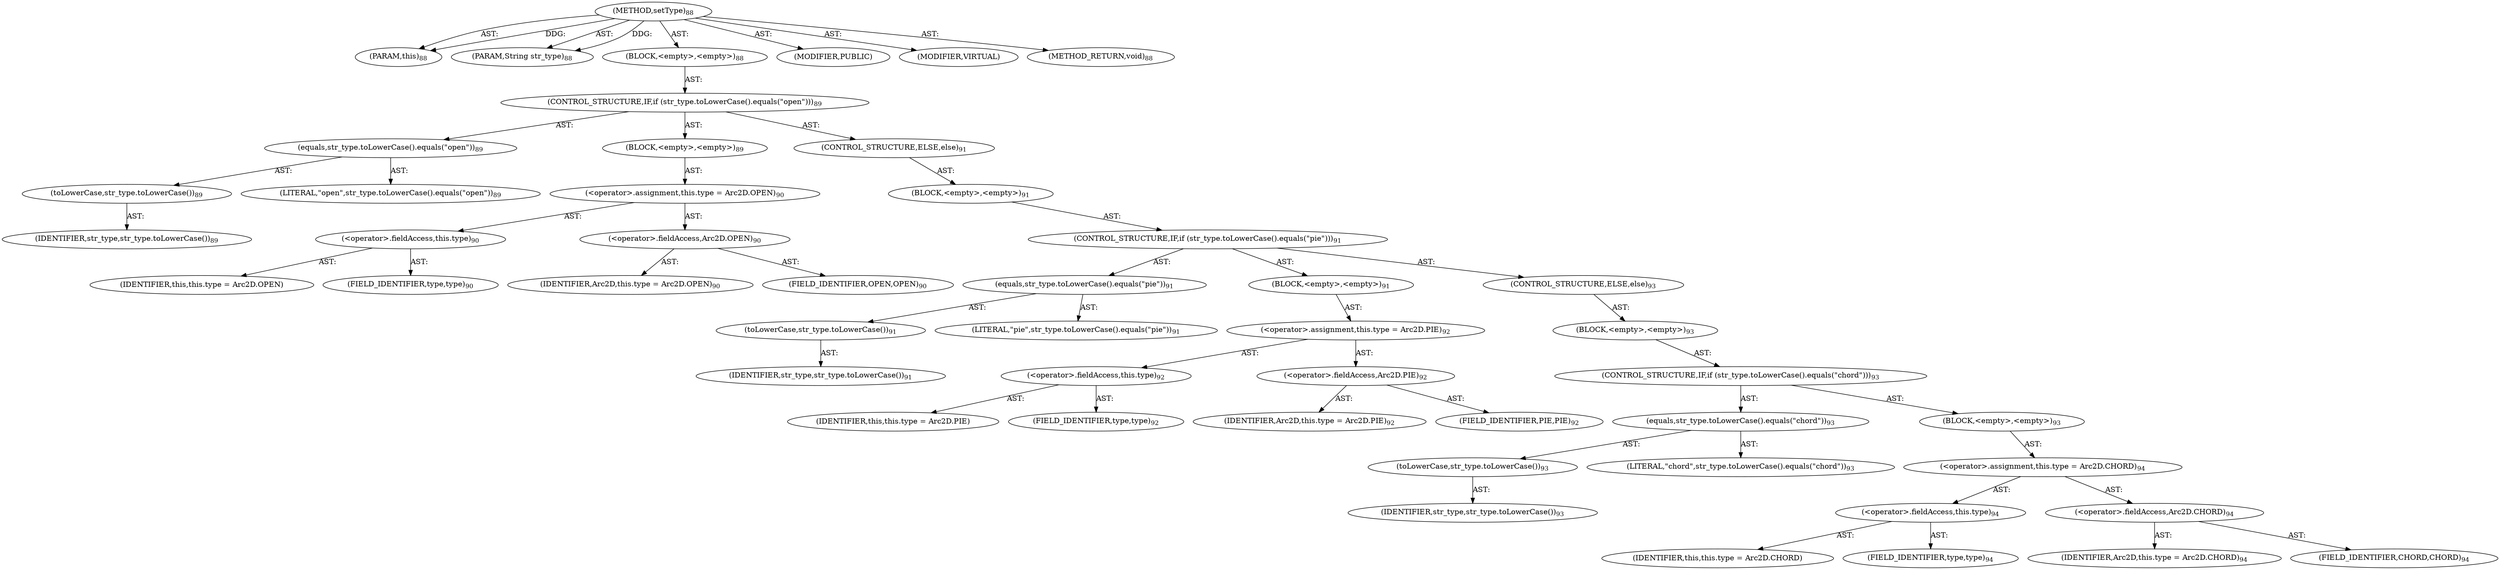 digraph "setType" {  
"111669149700" [label = <(METHOD,setType)<SUB>88</SUB>> ]
"115964117000" [label = <(PARAM,this)<SUB>88</SUB>> ]
"115964117001" [label = <(PARAM,String str_type)<SUB>88</SUB>> ]
"25769803780" [label = <(BLOCK,&lt;empty&gt;,&lt;empty&gt;)<SUB>88</SUB>> ]
"47244640256" [label = <(CONTROL_STRUCTURE,IF,if (str_type.toLowerCase().equals(&quot;open&quot;)))<SUB>89</SUB>> ]
"30064771080" [label = <(equals,str_type.toLowerCase().equals(&quot;open&quot;))<SUB>89</SUB>> ]
"30064771081" [label = <(toLowerCase,str_type.toLowerCase())<SUB>89</SUB>> ]
"68719476744" [label = <(IDENTIFIER,str_type,str_type.toLowerCase())<SUB>89</SUB>> ]
"90194313216" [label = <(LITERAL,&quot;open&quot;,str_type.toLowerCase().equals(&quot;open&quot;))<SUB>89</SUB>> ]
"25769803781" [label = <(BLOCK,&lt;empty&gt;,&lt;empty&gt;)<SUB>89</SUB>> ]
"30064771082" [label = <(&lt;operator&gt;.assignment,this.type = Arc2D.OPEN)<SUB>90</SUB>> ]
"30064771083" [label = <(&lt;operator&gt;.fieldAccess,this.type)<SUB>90</SUB>> ]
"68719476745" [label = <(IDENTIFIER,this,this.type = Arc2D.OPEN)> ]
"55834574852" [label = <(FIELD_IDENTIFIER,type,type)<SUB>90</SUB>> ]
"30064771084" [label = <(&lt;operator&gt;.fieldAccess,Arc2D.OPEN)<SUB>90</SUB>> ]
"68719476746" [label = <(IDENTIFIER,Arc2D,this.type = Arc2D.OPEN)<SUB>90</SUB>> ]
"55834574853" [label = <(FIELD_IDENTIFIER,OPEN,OPEN)<SUB>90</SUB>> ]
"47244640257" [label = <(CONTROL_STRUCTURE,ELSE,else)<SUB>91</SUB>> ]
"25769803782" [label = <(BLOCK,&lt;empty&gt;,&lt;empty&gt;)<SUB>91</SUB>> ]
"47244640258" [label = <(CONTROL_STRUCTURE,IF,if (str_type.toLowerCase().equals(&quot;pie&quot;)))<SUB>91</SUB>> ]
"30064771085" [label = <(equals,str_type.toLowerCase().equals(&quot;pie&quot;))<SUB>91</SUB>> ]
"30064771086" [label = <(toLowerCase,str_type.toLowerCase())<SUB>91</SUB>> ]
"68719476747" [label = <(IDENTIFIER,str_type,str_type.toLowerCase())<SUB>91</SUB>> ]
"90194313217" [label = <(LITERAL,&quot;pie&quot;,str_type.toLowerCase().equals(&quot;pie&quot;))<SUB>91</SUB>> ]
"25769803783" [label = <(BLOCK,&lt;empty&gt;,&lt;empty&gt;)<SUB>91</SUB>> ]
"30064771087" [label = <(&lt;operator&gt;.assignment,this.type = Arc2D.PIE)<SUB>92</SUB>> ]
"30064771088" [label = <(&lt;operator&gt;.fieldAccess,this.type)<SUB>92</SUB>> ]
"68719476748" [label = <(IDENTIFIER,this,this.type = Arc2D.PIE)> ]
"55834574854" [label = <(FIELD_IDENTIFIER,type,type)<SUB>92</SUB>> ]
"30064771089" [label = <(&lt;operator&gt;.fieldAccess,Arc2D.PIE)<SUB>92</SUB>> ]
"68719476749" [label = <(IDENTIFIER,Arc2D,this.type = Arc2D.PIE)<SUB>92</SUB>> ]
"55834574855" [label = <(FIELD_IDENTIFIER,PIE,PIE)<SUB>92</SUB>> ]
"47244640259" [label = <(CONTROL_STRUCTURE,ELSE,else)<SUB>93</SUB>> ]
"25769803784" [label = <(BLOCK,&lt;empty&gt;,&lt;empty&gt;)<SUB>93</SUB>> ]
"47244640260" [label = <(CONTROL_STRUCTURE,IF,if (str_type.toLowerCase().equals(&quot;chord&quot;)))<SUB>93</SUB>> ]
"30064771090" [label = <(equals,str_type.toLowerCase().equals(&quot;chord&quot;))<SUB>93</SUB>> ]
"30064771091" [label = <(toLowerCase,str_type.toLowerCase())<SUB>93</SUB>> ]
"68719476750" [label = <(IDENTIFIER,str_type,str_type.toLowerCase())<SUB>93</SUB>> ]
"90194313218" [label = <(LITERAL,&quot;chord&quot;,str_type.toLowerCase().equals(&quot;chord&quot;))<SUB>93</SUB>> ]
"25769803785" [label = <(BLOCK,&lt;empty&gt;,&lt;empty&gt;)<SUB>93</SUB>> ]
"30064771092" [label = <(&lt;operator&gt;.assignment,this.type = Arc2D.CHORD)<SUB>94</SUB>> ]
"30064771093" [label = <(&lt;operator&gt;.fieldAccess,this.type)<SUB>94</SUB>> ]
"68719476751" [label = <(IDENTIFIER,this,this.type = Arc2D.CHORD)> ]
"55834574856" [label = <(FIELD_IDENTIFIER,type,type)<SUB>94</SUB>> ]
"30064771094" [label = <(&lt;operator&gt;.fieldAccess,Arc2D.CHORD)<SUB>94</SUB>> ]
"68719476752" [label = <(IDENTIFIER,Arc2D,this.type = Arc2D.CHORD)<SUB>94</SUB>> ]
"55834574857" [label = <(FIELD_IDENTIFIER,CHORD,CHORD)<SUB>94</SUB>> ]
"133143986189" [label = <(MODIFIER,PUBLIC)> ]
"133143986190" [label = <(MODIFIER,VIRTUAL)> ]
"128849018884" [label = <(METHOD_RETURN,void)<SUB>88</SUB>> ]
  "111669149700" -> "115964117000"  [ label = "AST: "] 
  "111669149700" -> "115964117001"  [ label = "AST: "] 
  "111669149700" -> "25769803780"  [ label = "AST: "] 
  "111669149700" -> "133143986189"  [ label = "AST: "] 
  "111669149700" -> "133143986190"  [ label = "AST: "] 
  "111669149700" -> "128849018884"  [ label = "AST: "] 
  "25769803780" -> "47244640256"  [ label = "AST: "] 
  "47244640256" -> "30064771080"  [ label = "AST: "] 
  "47244640256" -> "25769803781"  [ label = "AST: "] 
  "47244640256" -> "47244640257"  [ label = "AST: "] 
  "30064771080" -> "30064771081"  [ label = "AST: "] 
  "30064771080" -> "90194313216"  [ label = "AST: "] 
  "30064771081" -> "68719476744"  [ label = "AST: "] 
  "25769803781" -> "30064771082"  [ label = "AST: "] 
  "30064771082" -> "30064771083"  [ label = "AST: "] 
  "30064771082" -> "30064771084"  [ label = "AST: "] 
  "30064771083" -> "68719476745"  [ label = "AST: "] 
  "30064771083" -> "55834574852"  [ label = "AST: "] 
  "30064771084" -> "68719476746"  [ label = "AST: "] 
  "30064771084" -> "55834574853"  [ label = "AST: "] 
  "47244640257" -> "25769803782"  [ label = "AST: "] 
  "25769803782" -> "47244640258"  [ label = "AST: "] 
  "47244640258" -> "30064771085"  [ label = "AST: "] 
  "47244640258" -> "25769803783"  [ label = "AST: "] 
  "47244640258" -> "47244640259"  [ label = "AST: "] 
  "30064771085" -> "30064771086"  [ label = "AST: "] 
  "30064771085" -> "90194313217"  [ label = "AST: "] 
  "30064771086" -> "68719476747"  [ label = "AST: "] 
  "25769803783" -> "30064771087"  [ label = "AST: "] 
  "30064771087" -> "30064771088"  [ label = "AST: "] 
  "30064771087" -> "30064771089"  [ label = "AST: "] 
  "30064771088" -> "68719476748"  [ label = "AST: "] 
  "30064771088" -> "55834574854"  [ label = "AST: "] 
  "30064771089" -> "68719476749"  [ label = "AST: "] 
  "30064771089" -> "55834574855"  [ label = "AST: "] 
  "47244640259" -> "25769803784"  [ label = "AST: "] 
  "25769803784" -> "47244640260"  [ label = "AST: "] 
  "47244640260" -> "30064771090"  [ label = "AST: "] 
  "47244640260" -> "25769803785"  [ label = "AST: "] 
  "30064771090" -> "30064771091"  [ label = "AST: "] 
  "30064771090" -> "90194313218"  [ label = "AST: "] 
  "30064771091" -> "68719476750"  [ label = "AST: "] 
  "25769803785" -> "30064771092"  [ label = "AST: "] 
  "30064771092" -> "30064771093"  [ label = "AST: "] 
  "30064771092" -> "30064771094"  [ label = "AST: "] 
  "30064771093" -> "68719476751"  [ label = "AST: "] 
  "30064771093" -> "55834574856"  [ label = "AST: "] 
  "30064771094" -> "68719476752"  [ label = "AST: "] 
  "30064771094" -> "55834574857"  [ label = "AST: "] 
  "111669149700" -> "115964117000"  [ label = "DDG: "] 
  "111669149700" -> "115964117001"  [ label = "DDG: "] 
}
